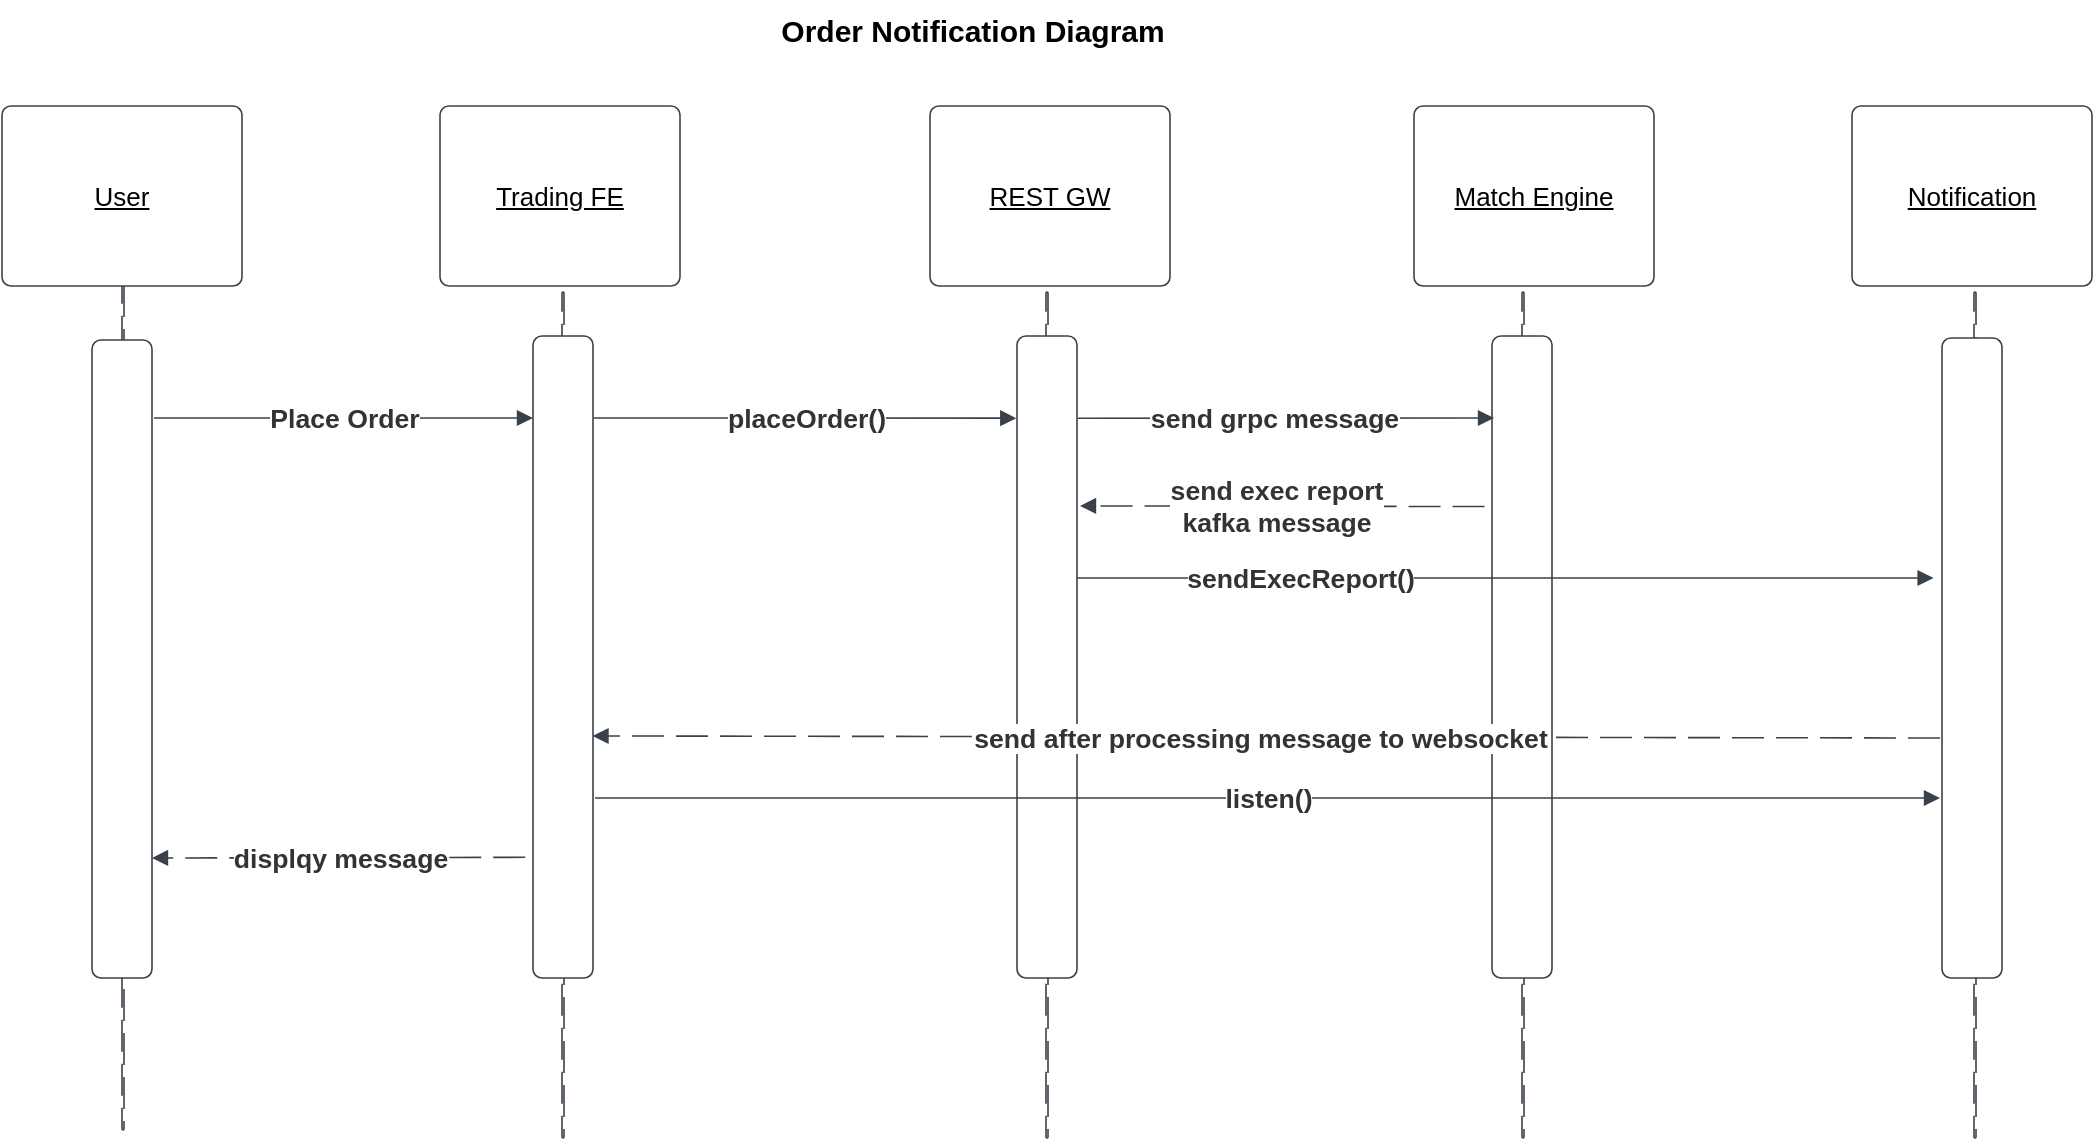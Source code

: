<mxfile version="21.7.5" type="github">
  <diagram name="第 1 页" id="tMIGvJRP5zU5UjZiQiqf">
    <mxGraphModel dx="1195" dy="634" grid="0" gridSize="10" guides="1" tooltips="1" connect="1" arrows="1" fold="1" page="1" pageScale="1" pageWidth="1169" pageHeight="1654" math="0" shadow="0">
      <root>
        <mxCell id="0" />
        <mxCell id="1" parent="0" />
        <mxCell id="48UJLHT1hR8FIW3pNcdi-1" value="" style="html=1;overflow=block;blockSpacing=1;whiteSpace=wrap;fontSize=13;spacing=0;strokeColor=#3a414a;strokeOpacity=100;rounded=1;absoluteArcSize=1;arcSize=9;rotation=-270;dashed=1;fixDash=1;dashPattern=16 6;strokeWidth=0.8;lucidId=M7NZHTTpDVXx;" parent="1" vertex="1">
          <mxGeometry x="-70" y="384" width="423" height="1" as="geometry" />
        </mxCell>
        <mxCell id="48UJLHT1hR8FIW3pNcdi-2" value="User" style="html=1;overflow=block;blockSpacing=1;whiteSpace=wrap;fontSize=13;fontStyle=4;spacing=3.8;strokeColor=#3a414a;strokeOpacity=100;rounded=1;absoluteArcSize=1;arcSize=9;strokeWidth=0.8;lucidId=T8NZlYuJ8EgG;" parent="1" vertex="1">
          <mxGeometry x="81" y="84" width="120" height="90" as="geometry" />
        </mxCell>
        <mxCell id="48UJLHT1hR8FIW3pNcdi-3" value="Trading FE" style="html=1;overflow=block;blockSpacing=1;whiteSpace=wrap;fontSize=13;fontStyle=4;spacing=3.8;strokeColor=#3a414a;strokeOpacity=100;rounded=1;absoluteArcSize=1;arcSize=9;strokeWidth=0.8;lucidId=18NZU9HDsDMR;" parent="1" vertex="1">
          <mxGeometry x="300" y="84" width="120" height="90" as="geometry" />
        </mxCell>
        <mxCell id="48UJLHT1hR8FIW3pNcdi-4" value="Match Engine" style="html=1;overflow=block;blockSpacing=1;whiteSpace=wrap;fontSize=13;fontStyle=4;spacing=3.8;strokeColor=#3a414a;strokeOpacity=100;rounded=1;absoluteArcSize=1;arcSize=9;strokeWidth=0.8;lucidId=a9NZcL33oLzD;" parent="1" vertex="1">
          <mxGeometry x="787" y="84" width="120" height="90" as="geometry" />
        </mxCell>
        <mxCell id="48UJLHT1hR8FIW3pNcdi-5" value="Notification" style="html=1;overflow=block;blockSpacing=1;whiteSpace=wrap;fontSize=13;fontStyle=4;spacing=3.8;strokeColor=#3a414a;strokeOpacity=100;rounded=1;absoluteArcSize=1;arcSize=9;strokeWidth=0.8;lucidId=l9NZF5u.6GAb;" parent="1" vertex="1">
          <mxGeometry x="1006" y="84" width="120" height="90" as="geometry" />
        </mxCell>
        <mxCell id="48UJLHT1hR8FIW3pNcdi-6" value="REST GW" style="html=1;overflow=block;blockSpacing=1;whiteSpace=wrap;fontSize=13;fontStyle=4;spacing=3.8;strokeColor=#3a414a;strokeOpacity=100;rounded=1;absoluteArcSize=1;arcSize=9;strokeWidth=0.8;lucidId=t9NZKBoNONix;" parent="1" vertex="1">
          <mxGeometry x="545" y="84" width="120" height="90" as="geometry" />
        </mxCell>
        <mxCell id="48UJLHT1hR8FIW3pNcdi-7" value="" style="html=1;overflow=block;blockSpacing=1;whiteSpace=wrap;fontSize=13;spacing=0;strokeColor=#3a414a;strokeOpacity=100;rounded=1;absoluteArcSize=1;arcSize=9;rotation=-270;dashed=1;fixDash=1;dashPattern=16 6;strokeWidth=0.8;lucidId=F9NZRKwd~eAH;" parent="1" vertex="1">
          <mxGeometry x="150" y="388" width="423" height="1" as="geometry" />
        </mxCell>
        <mxCell id="48UJLHT1hR8FIW3pNcdi-8" value="" style="html=1;overflow=block;blockSpacing=1;whiteSpace=wrap;fontSize=13;spacing=0;strokeColor=#3a414a;strokeOpacity=100;rounded=1;absoluteArcSize=1;arcSize=9;rotation=-270;dashed=1;fixDash=1;dashPattern=16 6;strokeWidth=0.8;lucidId=H9NZtD7gAKKg;" parent="1" vertex="1">
          <mxGeometry x="630" y="388" width="423" height="1" as="geometry" />
        </mxCell>
        <mxCell id="48UJLHT1hR8FIW3pNcdi-9" value="" style="html=1;overflow=block;blockSpacing=1;whiteSpace=wrap;fontSize=13;spacing=0;strokeColor=#3a414a;strokeOpacity=100;rounded=1;absoluteArcSize=1;arcSize=9;rotation=-270;dashed=1;fixDash=1;dashPattern=16 6;strokeWidth=0.8;lucidId=Q9NZzyseHX5v;" parent="1" vertex="1">
          <mxGeometry x="856" y="388" width="423" height="1" as="geometry" />
        </mxCell>
        <mxCell id="48UJLHT1hR8FIW3pNcdi-10" value="" style="html=1;overflow=block;blockSpacing=1;whiteSpace=wrap;fontSize=13;spacing=0;strokeColor=#3a414a;strokeOpacity=100;rounded=1;absoluteArcSize=1;arcSize=9;rotation=-270;dashed=1;fixDash=1;dashPattern=16 6;strokeWidth=0.8;lucidId=S9NZI5xLkPNC;" parent="1" vertex="1">
          <mxGeometry x="392" y="388" width="423" height="1" as="geometry" />
        </mxCell>
        <mxCell id="48UJLHT1hR8FIW3pNcdi-11" value="" style="html=1;overflow=block;blockSpacing=1;whiteSpace=wrap;fontSize=13;spacing=0;strokeColor=#3a414a;strokeOpacity=100;rounded=1;absoluteArcSize=1;arcSize=9;strokeWidth=0.8;lucidId=19NZhl3rATCA;" parent="1" vertex="1">
          <mxGeometry x="126" y="201" width="30" height="319" as="geometry" />
        </mxCell>
        <mxCell id="48UJLHT1hR8FIW3pNcdi-12" value="" style="html=1;jettySize=18;whiteSpace=wrap;fontSize=13;strokeColor=#3a414a;strokeOpacity=100;strokeWidth=0.8;rounded=0;startArrow=none;endArrow=block;endFill=1;entryX=0.05;entryY=0.059;entryPerimeter=0;lucidId=g-NZMRchMd7d;entryDx=0;entryDy=0;" parent="1" edge="1">
          <mxGeometry width="100" height="100" relative="1" as="geometry">
            <Array as="points" />
            <mxPoint x="157" y="240" as="sourcePoint" />
            <mxPoint x="346.5" y="239.999" as="targetPoint" />
          </mxGeometry>
        </mxCell>
        <mxCell id="48UJLHT1hR8FIW3pNcdi-13" value="Place Order" style="text;html=1;resizable=0;labelBackgroundColor=default;align=center;verticalAlign=middle;fontStyle=1;fontColor=#333333;fontSize=13.3;" parent="48UJLHT1hR8FIW3pNcdi-12" vertex="1">
          <mxGeometry relative="1" as="geometry">
            <mxPoint as="offset" />
          </mxGeometry>
        </mxCell>
        <mxCell id="48UJLHT1hR8FIW3pNcdi-14" value="" style="html=1;overflow=block;blockSpacing=1;whiteSpace=wrap;fontSize=13;spacing=0;strokeColor=#3a414a;strokeOpacity=100;rounded=1;absoluteArcSize=1;arcSize=9;strokeWidth=0.8;lucidId=p-NZh3E1zH06;" parent="1" vertex="1">
          <mxGeometry x="346.5" y="199" width="30" height="321" as="geometry" />
        </mxCell>
        <mxCell id="48UJLHT1hR8FIW3pNcdi-15" value="" style="html=1;overflow=block;blockSpacing=1;whiteSpace=wrap;fontSize=13;spacing=0;strokeColor=#3a414a;strokeOpacity=100;rounded=1;absoluteArcSize=1;arcSize=9;strokeWidth=0.8;lucidId=Y-NZVu-vQOem;" parent="1" vertex="1">
          <mxGeometry x="588.5" y="199" width="30" height="321" as="geometry" />
        </mxCell>
        <mxCell id="48UJLHT1hR8FIW3pNcdi-16" value="" style="html=1;jettySize=18;whiteSpace=wrap;fontSize=13;strokeColor=#3a414a;strokeOpacity=100;strokeWidth=0.8;rounded=0;startArrow=none;endArrow=block;endFill=1;entryX=-0.012;entryY=0.128;entryPerimeter=0;lucidId=--NZR8_Uenr~;" parent="1" target="48UJLHT1hR8FIW3pNcdi-15" edge="1">
          <mxGeometry width="100" height="100" relative="1" as="geometry">
            <Array as="points" />
            <mxPoint x="377" y="240" as="sourcePoint" />
          </mxGeometry>
        </mxCell>
        <mxCell id="48UJLHT1hR8FIW3pNcdi-17" value="placeOrder()" style="text;html=1;resizable=0;labelBackgroundColor=default;align=center;verticalAlign=middle;fontStyle=1;fontColor=#333333;fontSize=13.3;" parent="48UJLHT1hR8FIW3pNcdi-16" vertex="1">
          <mxGeometry relative="1" as="geometry">
            <mxPoint as="offset" />
          </mxGeometry>
        </mxCell>
        <mxCell id="48UJLHT1hR8FIW3pNcdi-20" value="" style="html=1;overflow=block;blockSpacing=1;whiteSpace=wrap;fontSize=13;spacing=0;strokeColor=#3a414a;strokeOpacity=100;rounded=1;absoluteArcSize=1;arcSize=9;strokeWidth=0.8;lucidId=c~NZ66zwnHVi;" parent="1" vertex="1">
          <mxGeometry x="826" y="199" width="30" height="321" as="geometry" />
        </mxCell>
        <mxCell id="48UJLHT1hR8FIW3pNcdi-36" style="edgeStyle=orthogonalEdgeStyle;rounded=0;orthogonalLoop=1;jettySize=auto;html=1;exitX=0.5;exitY=0;exitDx=0;exitDy=0;" parent="1" source="48UJLHT1hR8FIW3pNcdi-23" edge="1">
          <mxGeometry relative="1" as="geometry">
            <mxPoint x="1066" y="210" as="targetPoint" />
          </mxGeometry>
        </mxCell>
        <mxCell id="48UJLHT1hR8FIW3pNcdi-23" value="" style="html=1;overflow=block;blockSpacing=1;whiteSpace=wrap;fontSize=13;spacing=0;strokeColor=#3a414a;strokeOpacity=100;rounded=1;absoluteArcSize=1;arcSize=9;strokeWidth=0.8;lucidId=Q~NZrVW1zLrD;" parent="1" vertex="1">
          <mxGeometry x="1051" y="200" width="30" height="320" as="geometry" />
        </mxCell>
        <mxCell id="48UJLHT1hR8FIW3pNcdi-26" value="" style="html=1;jettySize=18;whiteSpace=wrap;fontSize=13;strokeColor=#3a414a;strokeOpacity=100;dashed=1;fixDash=1;dashPattern=16 6;strokeWidth=0.8;rounded=0;startArrow=none;endArrow=block;endFill=1;entryX=0.992;entryY=0.623;lucidId=VaOZTp4riYNy;entryDx=0;entryDy=0;entryPerimeter=0;" parent="1" target="48UJLHT1hR8FIW3pNcdi-14" edge="1">
          <mxGeometry width="100" height="100" relative="1" as="geometry">
            <Array as="points" />
            <mxPoint x="1050" y="400" as="sourcePoint" />
          </mxGeometry>
        </mxCell>
        <mxCell id="48UJLHT1hR8FIW3pNcdi-27" value="send after processing message to websocket" style="text;html=1;resizable=0;labelBackgroundColor=default;align=center;verticalAlign=middle;fontStyle=1;fontColor=#333333;fontSize=13.3;" parent="48UJLHT1hR8FIW3pNcdi-26" vertex="1">
          <mxGeometry x="-0.637" relative="1" as="geometry">
            <mxPoint x="-218" as="offset" />
          </mxGeometry>
        </mxCell>
        <mxCell id="48UJLHT1hR8FIW3pNcdi-32" value="" style="html=1;jettySize=18;whiteSpace=wrap;fontSize=13;strokeColor=#3a414a;strokeOpacity=100;strokeWidth=0.8;rounded=0;startArrow=none;endArrow=block;endFill=1;exitX=1.017;exitY=0.128;exitPerimeter=0;lucidId=6cOZZF8WiXqJ;exitDx=0;exitDy=0;" parent="1" source="48UJLHT1hR8FIW3pNcdi-15" edge="1">
          <mxGeometry width="100" height="100" relative="1" as="geometry">
            <Array as="points" />
            <mxPoint x="827" y="240" as="targetPoint" />
          </mxGeometry>
        </mxCell>
        <mxCell id="48UJLHT1hR8FIW3pNcdi-33" value="send grpc message" style="text;html=1;resizable=0;labelBackgroundColor=default;align=center;verticalAlign=middle;fontStyle=1;fontColor=#333333;fontSize=13.3;" parent="48UJLHT1hR8FIW3pNcdi-32" vertex="1">
          <mxGeometry x="-0.742" relative="1" as="geometry">
            <mxPoint x="71" as="offset" />
          </mxGeometry>
        </mxCell>
        <mxCell id="48UJLHT1hR8FIW3pNcdi-37" value="" style="html=1;jettySize=18;whiteSpace=wrap;fontSize=13;strokeColor=#3a414a;strokeOpacity=100;dashed=1;fixDash=1;dashPattern=16 6;strokeWidth=0.8;rounded=0;startArrow=none;endArrow=block;endFill=1;entryX=1.05;entryY=0.374;entryPerimeter=0;lucidId=VaOZTp4riYNy;entryDx=0;entryDy=0;exitX=-0.124;exitY=0.375;exitDx=0;exitDy=0;exitPerimeter=0;" parent="1" edge="1">
          <mxGeometry width="100" height="100" relative="1" as="geometry">
            <Array as="points" />
            <mxPoint x="822.28" y="284.275" as="sourcePoint" />
            <mxPoint x="620" y="283.954" as="targetPoint" />
          </mxGeometry>
        </mxCell>
        <mxCell id="48UJLHT1hR8FIW3pNcdi-38" value="send exec report &lt;br&gt;kafka message" style="text;html=1;resizable=0;labelBackgroundColor=default;align=center;verticalAlign=middle;fontStyle=1;fontColor=#333333;fontSize=13.3;" parent="48UJLHT1hR8FIW3pNcdi-37" vertex="1">
          <mxGeometry x="-0.637" relative="1" as="geometry">
            <mxPoint x="-68" as="offset" />
          </mxGeometry>
        </mxCell>
        <mxCell id="48UJLHT1hR8FIW3pNcdi-42" value="" style="html=1;jettySize=18;whiteSpace=wrap;fontSize=13;strokeColor=#3a414a;strokeOpacity=100;strokeWidth=0.8;rounded=0;startArrow=none;endArrow=block;endFill=1;entryX=-0.14;entryY=0.375;entryPerimeter=0;lucidId=--NZR8_Uenr~;entryDx=0;entryDy=0;" parent="1" target="48UJLHT1hR8FIW3pNcdi-23" edge="1">
          <mxGeometry width="100" height="100" relative="1" as="geometry">
            <Array as="points" />
            <mxPoint x="618.5" y="320" as="sourcePoint" />
            <mxPoint x="829.5" y="320" as="targetPoint" />
          </mxGeometry>
        </mxCell>
        <mxCell id="48UJLHT1hR8FIW3pNcdi-43" value="sendExecReport()" style="text;html=1;resizable=0;labelBackgroundColor=default;align=center;verticalAlign=middle;fontStyle=1;fontColor=#333333;fontSize=13.3;" parent="48UJLHT1hR8FIW3pNcdi-42" vertex="1">
          <mxGeometry relative="1" as="geometry">
            <mxPoint x="-103" as="offset" />
          </mxGeometry>
        </mxCell>
        <mxCell id="48UJLHT1hR8FIW3pNcdi-44" value="" style="html=1;jettySize=18;whiteSpace=wrap;fontSize=13;strokeColor=#3a414a;strokeOpacity=100;strokeWidth=0.8;rounded=0;startArrow=none;endArrow=block;endFill=1;lucidId=--NZR8_Uenr~;" parent="1" edge="1">
          <mxGeometry width="100" height="100" relative="1" as="geometry">
            <Array as="points" />
            <mxPoint x="377.5" y="430" as="sourcePoint" />
            <mxPoint x="1050" y="430" as="targetPoint" />
          </mxGeometry>
        </mxCell>
        <mxCell id="48UJLHT1hR8FIW3pNcdi-45" value="listen()" style="text;html=1;resizable=0;labelBackgroundColor=default;align=center;verticalAlign=middle;fontStyle=1;fontColor=#333333;fontSize=13.3;" parent="48UJLHT1hR8FIW3pNcdi-44" vertex="1">
          <mxGeometry relative="1" as="geometry">
            <mxPoint as="offset" />
          </mxGeometry>
        </mxCell>
        <mxCell id="48UJLHT1hR8FIW3pNcdi-46" value="" style="html=1;jettySize=18;whiteSpace=wrap;fontSize=13;strokeColor=#3a414a;strokeOpacity=100;dashed=1;fixDash=1;dashPattern=16 6;strokeWidth=0.8;rounded=0;startArrow=none;endArrow=block;endFill=1;entryX=0.992;entryY=0.623;lucidId=VaOZTp4riYNy;entryDx=0;entryDy=0;entryPerimeter=0;exitX=-0.13;exitY=0.812;exitDx=0;exitDy=0;exitPerimeter=0;" parent="1" source="48UJLHT1hR8FIW3pNcdi-14" edge="1">
          <mxGeometry width="100" height="100" relative="1" as="geometry">
            <Array as="points" />
            <mxPoint x="340" y="460" as="sourcePoint" />
            <mxPoint x="156" y="460" as="targetPoint" />
          </mxGeometry>
        </mxCell>
        <mxCell id="48UJLHT1hR8FIW3pNcdi-47" value="displqy message" style="text;html=1;resizable=0;labelBackgroundColor=default;align=center;verticalAlign=middle;fontStyle=1;fontColor=#333333;fontSize=13.3;" parent="48UJLHT1hR8FIW3pNcdi-46" vertex="1">
          <mxGeometry x="-0.637" relative="1" as="geometry">
            <mxPoint x="-59" as="offset" />
          </mxGeometry>
        </mxCell>
        <mxCell id="wujA6ws77WyGUHBeSu2a-1" value="&lt;b&gt;&lt;font style=&quot;font-size: 15px;&quot;&gt;Order Notification Diagram&lt;/font&gt;&lt;/b&gt;" style="text;html=1;align=center;verticalAlign=middle;resizable=0;points=[];autosize=1;strokeColor=none;fillColor=none;" vertex="1" parent="1">
          <mxGeometry x="461" y="31" width="210" height="30" as="geometry" />
        </mxCell>
      </root>
    </mxGraphModel>
  </diagram>
</mxfile>
